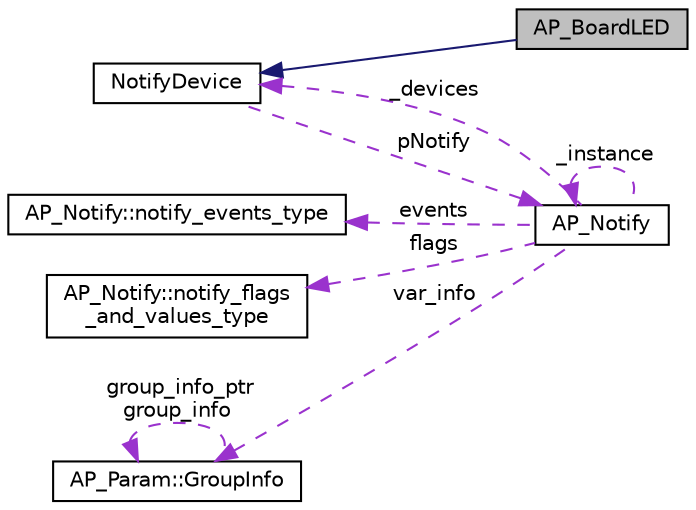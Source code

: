 digraph "AP_BoardLED"
{
 // INTERACTIVE_SVG=YES
  edge [fontname="Helvetica",fontsize="10",labelfontname="Helvetica",labelfontsize="10"];
  node [fontname="Helvetica",fontsize="10",shape=record];
  rankdir="LR";
  Node1 [label="AP_BoardLED",height=0.2,width=0.4,color="black", fillcolor="grey75", style="filled", fontcolor="black"];
  Node2 -> Node1 [dir="back",color="midnightblue",fontsize="10",style="solid",fontname="Helvetica"];
  Node2 [label="NotifyDevice",height=0.2,width=0.4,color="black", fillcolor="white", style="filled",URL="$classNotifyDevice.html"];
  Node3 -> Node2 [dir="back",color="darkorchid3",fontsize="10",style="dashed",label=" pNotify" ,fontname="Helvetica"];
  Node3 [label="AP_Notify",height=0.2,width=0.4,color="black", fillcolor="white", style="filled",URL="$classAP__Notify.html"];
  Node4 -> Node3 [dir="back",color="darkorchid3",fontsize="10",style="dashed",label=" events" ,fontname="Helvetica"];
  Node4 [label="AP_Notify::notify_events_type",height=0.2,width=0.4,color="black", fillcolor="white", style="filled",URL="$structAP__Notify_1_1notify__events__type.html",tooltip="notify_events_type - bitmask of active events. "];
  Node5 -> Node3 [dir="back",color="darkorchid3",fontsize="10",style="dashed",label=" flags" ,fontname="Helvetica"];
  Node5 [label="AP_Notify::notify_flags\l_and_values_type",height=0.2,width=0.4,color="black", fillcolor="white", style="filled",URL="$structAP__Notify_1_1notify__flags__and__values__type.html",tooltip="notify_flags_type - bitmask of notification flags "];
  Node6 -> Node3 [dir="back",color="darkorchid3",fontsize="10",style="dashed",label=" var_info" ,fontname="Helvetica"];
  Node6 [label="AP_Param::GroupInfo",height=0.2,width=0.4,color="black", fillcolor="white", style="filled",URL="$structAP__Param_1_1GroupInfo.html"];
  Node6 -> Node6 [dir="back",color="darkorchid3",fontsize="10",style="dashed",label=" group_info_ptr\ngroup_info" ,fontname="Helvetica"];
  Node2 -> Node3 [dir="back",color="darkorchid3",fontsize="10",style="dashed",label=" _devices" ,fontname="Helvetica"];
  Node3 -> Node3 [dir="back",color="darkorchid3",fontsize="10",style="dashed",label=" _instance" ,fontname="Helvetica"];
}
